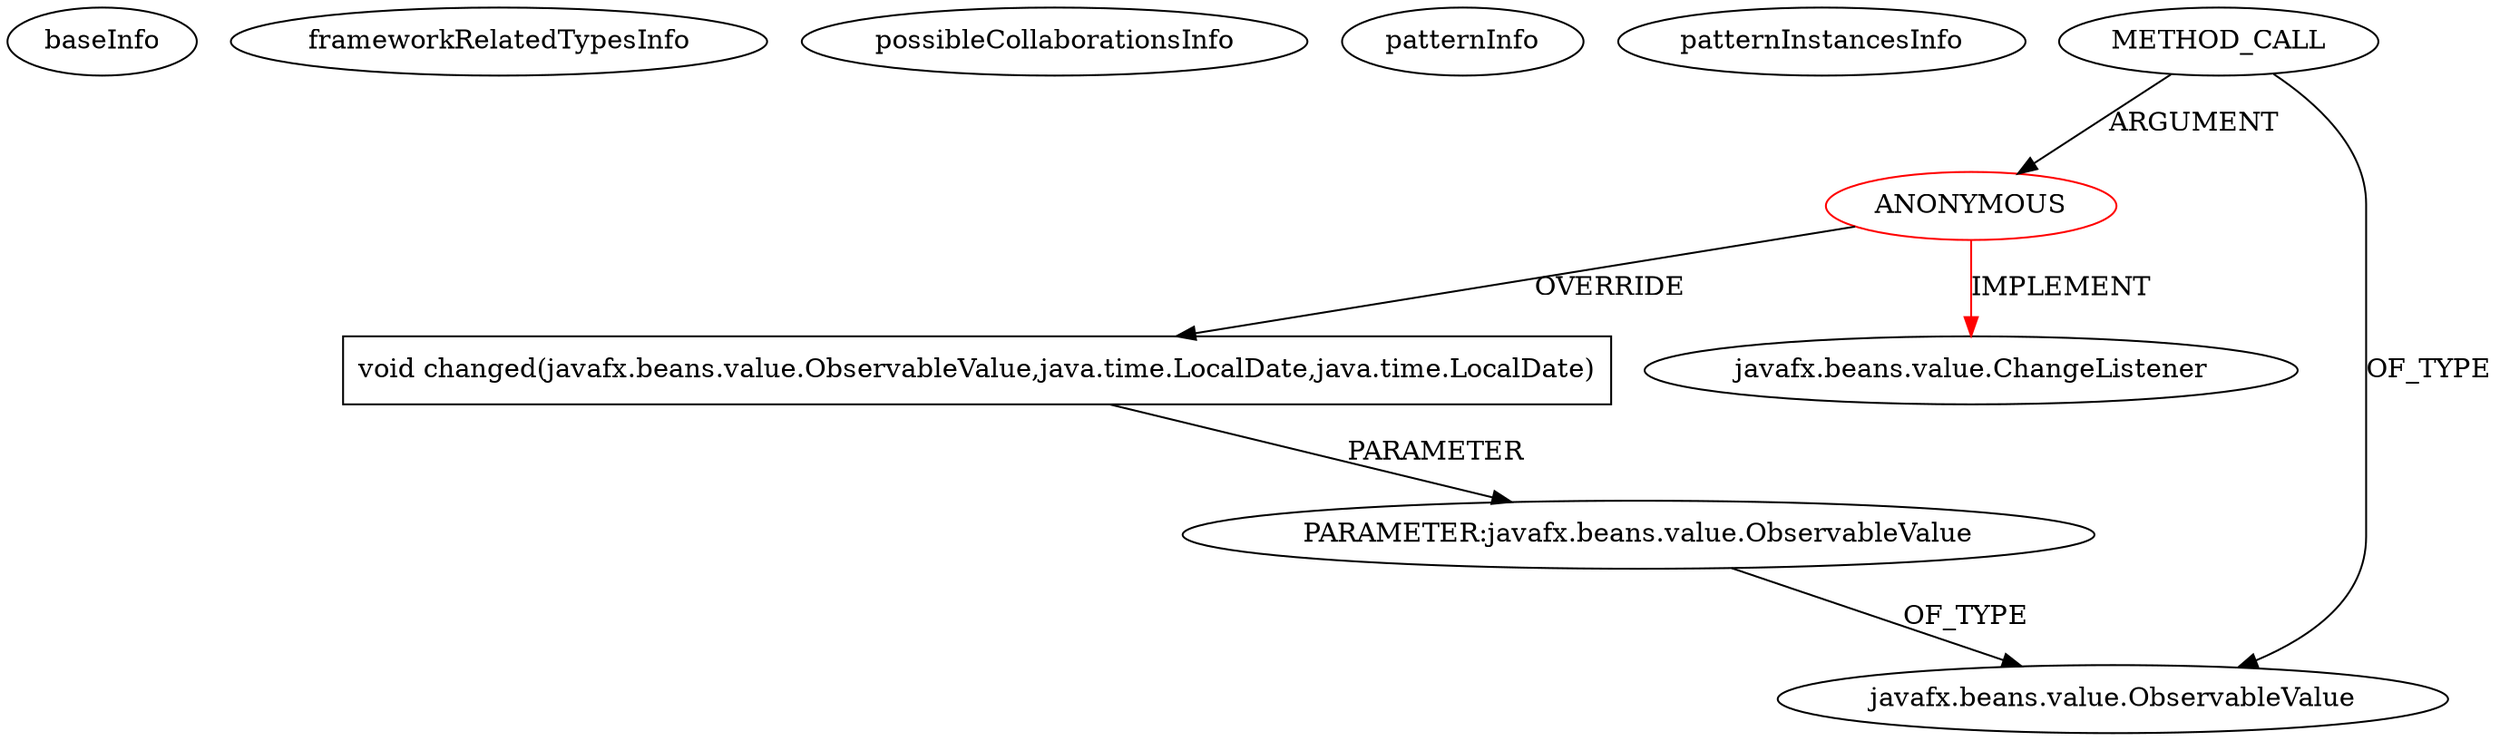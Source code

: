 digraph {
baseInfo[graphId=4217,category="pattern",isAnonymous=true,possibleRelation=false]
frameworkRelatedTypesInfo[0="javafx.beans.value.ChangeListener"]
possibleCollaborationsInfo[]
patternInfo[frequency=3.0,patternRootClient=0]
patternInstancesInfo[0="bianconejo-CEFX~/bianconejo-CEFX/CEFX-master/src/cefx/CEHistoriqueController.java~void initialize()~2036",1="bianconejo-CEFX~/bianconejo-CEFX/CEFX-master/src/cefx/CEOptionsController.java~void initialize()~2064"]
4[label="void changed(javafx.beans.value.ObservableValue,java.time.LocalDate,java.time.LocalDate)",vertexType="OVERRIDING_METHOD_DECLARATION",isFrameworkType=false,shape=box]
0[label="ANONYMOUS",vertexType="ROOT_ANONYMOUS_DECLARATION",isFrameworkType=false,color=red]
1[label="javafx.beans.value.ChangeListener",vertexType="FRAMEWORK_INTERFACE_TYPE",isFrameworkType=false]
2[label="METHOD_CALL",vertexType="OUTSIDE_CALL",isFrameworkType=false]
5[label="PARAMETER:javafx.beans.value.ObservableValue",vertexType="PARAMETER_DECLARATION",isFrameworkType=false]
3[label="javafx.beans.value.ObservableValue",vertexType="FRAMEWORK_INTERFACE_TYPE",isFrameworkType=false]
0->4[label="OVERRIDE"]
2->3[label="OF_TYPE"]
5->3[label="OF_TYPE"]
2->0[label="ARGUMENT"]
0->1[label="IMPLEMENT",color=red]
4->5[label="PARAMETER"]
}
